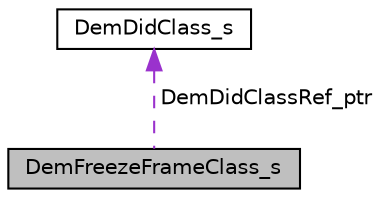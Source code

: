 digraph "DemFreezeFrameClass_s"
{
 // LATEX_PDF_SIZE
  edge [fontname="Helvetica",fontsize="10",labelfontname="Helvetica",labelfontsize="10"];
  node [fontname="Helvetica",fontsize="10",shape=record];
  Node1 [label="DemFreezeFrameClass_s",height=0.2,width=0.4,color="black", fillcolor="grey75", style="filled", fontcolor="black",tooltip=" "];
  Node2 -> Node1 [dir="back",color="darkorchid3",fontsize="10",style="dashed",label=" DemDidClassRef_ptr" ,fontname="Helvetica"];
  Node2 [label="DemDidClass_s",height=0.2,width=0.4,color="black", fillcolor="white", style="filled",URL="$struct_dem_did_class__s.html",tooltip=" "];
}
